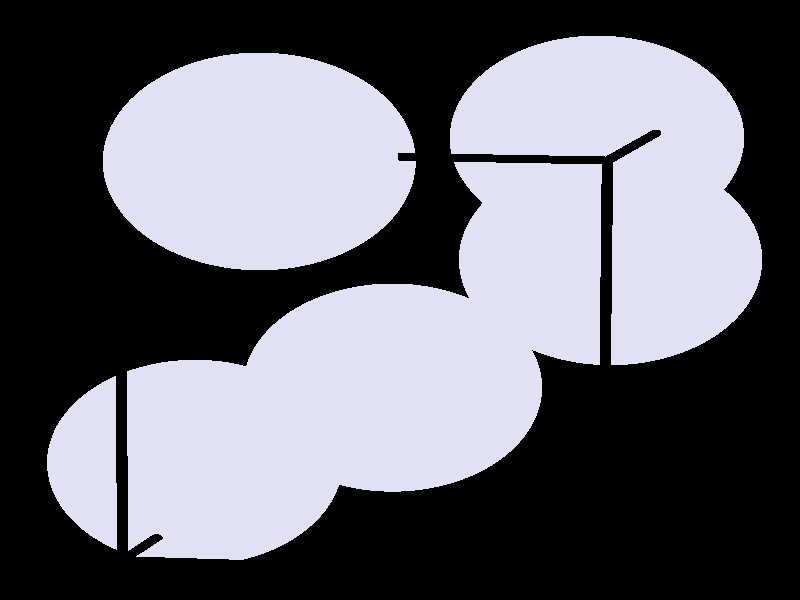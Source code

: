#include "colors.inc"
#include "finish.inc"

global_settings {assumed_gamma 1 max_trace_level 6}
background {color White transmit 1.0}
camera {perspective
  right -6.98*x up 7.53*y
  direction 50.00*z
  location <0,0,50.00> look_at <0,0,0>}


light_source {<  2.00,   3.00,  40.00> color White
  area_light <0.70, 0, 0>, <0, 0.70, 0>, 3, 3
  adaptive 1 jitter}
// no fog
#declare simple = finish {phong 0.7}
#declare pale = finish {ambient 0.5 diffuse 0.85 roughness 0.001 specular 0.200 }
#declare intermediate = finish {ambient 0.3 diffuse 0.6 specular 0.1 roughness 0.04}
#declare vmd = finish {ambient 0.0 diffuse 0.65 phong 0.1 phong_size 40.0 specular 0.5 }
#declare jmol = finish {ambient 0.2 diffuse 0.6 specular 1 roughness 0.001 metallic}
#declare ase2 = finish {ambient 0.05 brilliance 3 diffuse 0.6 metallic specular 0.7 roughness 0.04 reflection 0.15}
#declare ase3 = finish {ambient 0.15 brilliance 2 diffuse 0.6 metallic specular 1.0 roughness 0.001 reflection 0.0}
#declare glass = finish {ambient 0.05 diffuse 0.3 specular 1.0 roughness 0.001}
#declare glass2 = finish {ambient 0.01 diffuse 0.3 specular 1.0 reflection 0.25 roughness 0.001}
#declare Rcell = 0.050;
#declare Rbond = 0.100;

#macro atom(LOC, R, COL, TRANS, FIN)
  sphere{LOC, R texture{pigment{color COL transmit TRANS} finish{FIN}}}
#end
#macro constrain(LOC, R, COL, TRANS FIN)
union{torus{R, Rcell rotate 45*z texture{pigment{color COL transmit TRANS} finish{FIN}}}
     torus{R, Rcell rotate -45*z texture{pigment{color COL transmit TRANS} finish{FIN}}}
     translate LOC}
#end

cylinder {< -2.50,  -3.37,  -1.63>, < -1.68,  -2.68,  -5.93>, Rcell pigment {Black}}
cylinder {< -2.48,   1.89,  -0.79>, < -1.66,   2.58,  -5.08>, Rcell pigment {Black}}
cylinder {<  1.81,   1.75,   0.01>, <  2.63,   2.44,  -4.28>, Rcell pigment {Black}}
cylinder {<  1.80,  -3.51,  -0.83>, <  2.62,  -2.82,  -5.13>, Rcell pigment {Black}}
cylinder {< -2.50,  -3.37,  -1.63>, < -2.48,   1.89,  -0.79>, Rcell pigment {Black}}
cylinder {< -1.68,  -2.68,  -5.93>, < -1.66,   2.58,  -5.08>, Rcell pigment {Black}}
cylinder {<  2.62,  -2.82,  -5.13>, <  2.63,   2.44,  -4.28>, Rcell pigment {Black}}
cylinder {<  1.80,  -3.51,  -0.83>, <  1.81,   1.75,   0.01>, Rcell pigment {Black}}
cylinder {< -2.50,  -3.37,  -1.63>, <  1.80,  -3.51,  -0.83>, Rcell pigment {Black}}
cylinder {< -1.68,  -2.68,  -5.93>, <  2.62,  -2.82,  -5.13>, Rcell pigment {Black}}
cylinder {< -1.66,   2.58,  -5.08>, <  2.63,   2.44,  -4.28>, Rcell pigment {Black}}
cylinder {< -2.48,   1.89,  -0.79>, <  1.81,   1.75,   0.01>, Rcell pigment {Black}}
atom(< -0.07,  -1.17,  -3.25>, 1.39, rgb <0.75, 0.75, 0.90>, 0.0, ase2) // #0
atom(< -1.25,   1.77,  -0.93>, 1.39, rgb <0.75, 0.75, 0.90>, 0.0, ase2) // #1
atom(< -1.93,  -2.20,  -3.94>, 1.39, rgb <0.75, 0.75, 0.90>, 0.0, ase2) // #2
atom(<  1.93,   0.53,  -2.56>, 1.39, rgb <0.75, 0.75, 0.90>, 0.0, ase2) // #3
atom(<  1.86,   2.20,  -4.15>, 1.39, rgb <0.75, 0.75, 0.90>, 0.0, ase2) // #4

// no constraints
